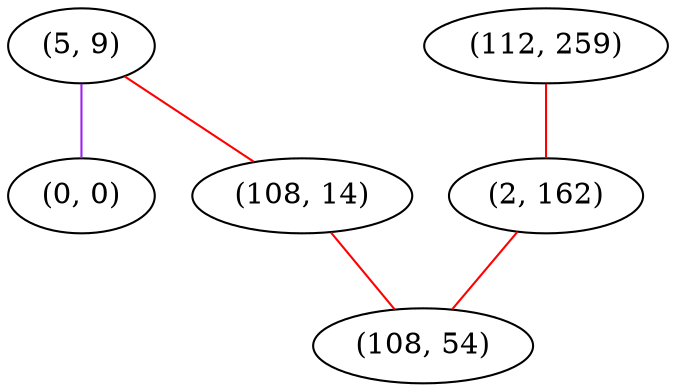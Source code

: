 graph "" {
"(5, 9)";
"(0, 0)";
"(108, 14)";
"(112, 259)";
"(2, 162)";
"(108, 54)";
"(5, 9)" -- "(0, 0)"  [color=purple, key=0, weight=4];
"(5, 9)" -- "(108, 14)"  [color=red, key=0, weight=1];
"(108, 14)" -- "(108, 54)"  [color=red, key=0, weight=1];
"(112, 259)" -- "(2, 162)"  [color=red, key=0, weight=1];
"(2, 162)" -- "(108, 54)"  [color=red, key=0, weight=1];
}
